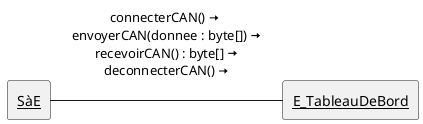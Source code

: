 @startuml

rectangle "<u>SàE</u>" as S{
}
rectangle "<u>E_TableauDeBord</u>" as T{
}

S -right- T : connecterCAN() <&arrow-right> \n envoyerCAN(donnee : byte[]) <&arrow-right> \n recevoirCAN() : byte[] <&arrow-right> \n deconnecterCAN() <&arrow-right> \n

@enduml
